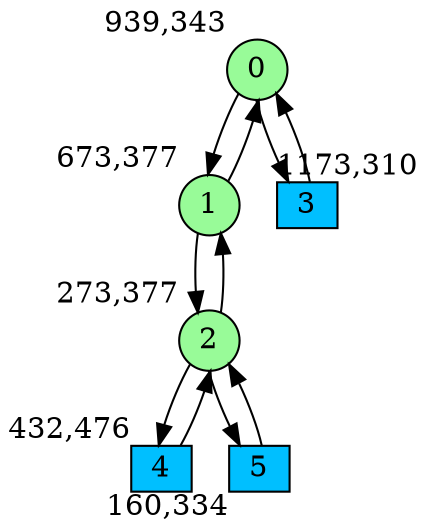 digraph G {
graph [bgcolor=white]
node [shape=circle, style = filled, fillcolor=white,fixedsize=true, width=0.4, height=0.3 ]
0[xlabel="939,343", pos = "12.1719,2.07813!", fillcolor=palegreen ];
1[xlabel="673,377", pos = "8.01563,1.54688!", fillcolor=palegreen ];
2[xlabel="273,377", pos = "1.76563,1.54688!", fillcolor=palegreen ];
3[xlabel="1173,310", pos = "15.8281,2.59375!", fillcolor=deepskyblue, shape=box ];
4[xlabel="432,476", pos = "4.25,0!", fillcolor=deepskyblue, shape=box ];
5[xlabel="160,334", pos = "0,2.21875!", fillcolor=deepskyblue, shape=box ];
0->1 ;
0->3 ;
1->0 ;
1->2 ;
2->1 ;
2->4 ;
2->5 ;
3->0 ;
4->2 ;
5->2 ;
}
